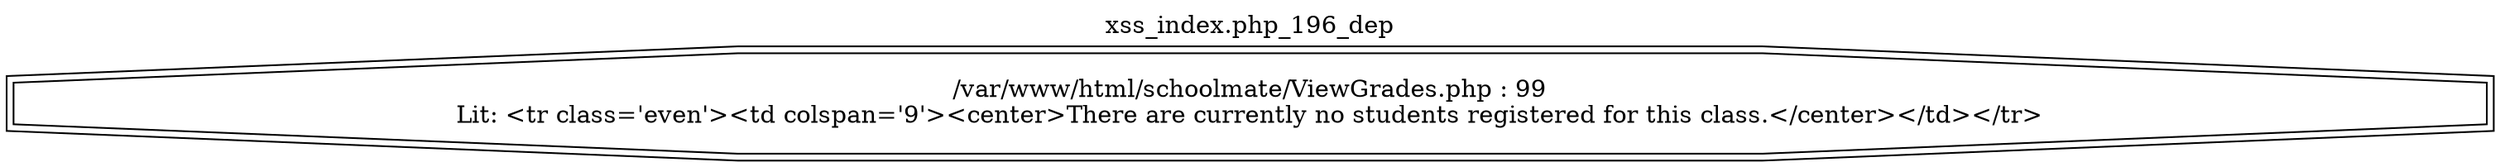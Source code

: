 digraph cfg {
  label="xss_index.php_196_dep";
  labelloc=t;
  n1 [shape=doubleoctagon, label="/var/www/html/schoolmate/ViewGrades.php : 99\nLit: <tr class='even'><td colspan='9'><center>There are currently no students registered for this class.</center></td></tr>\n"];
}
